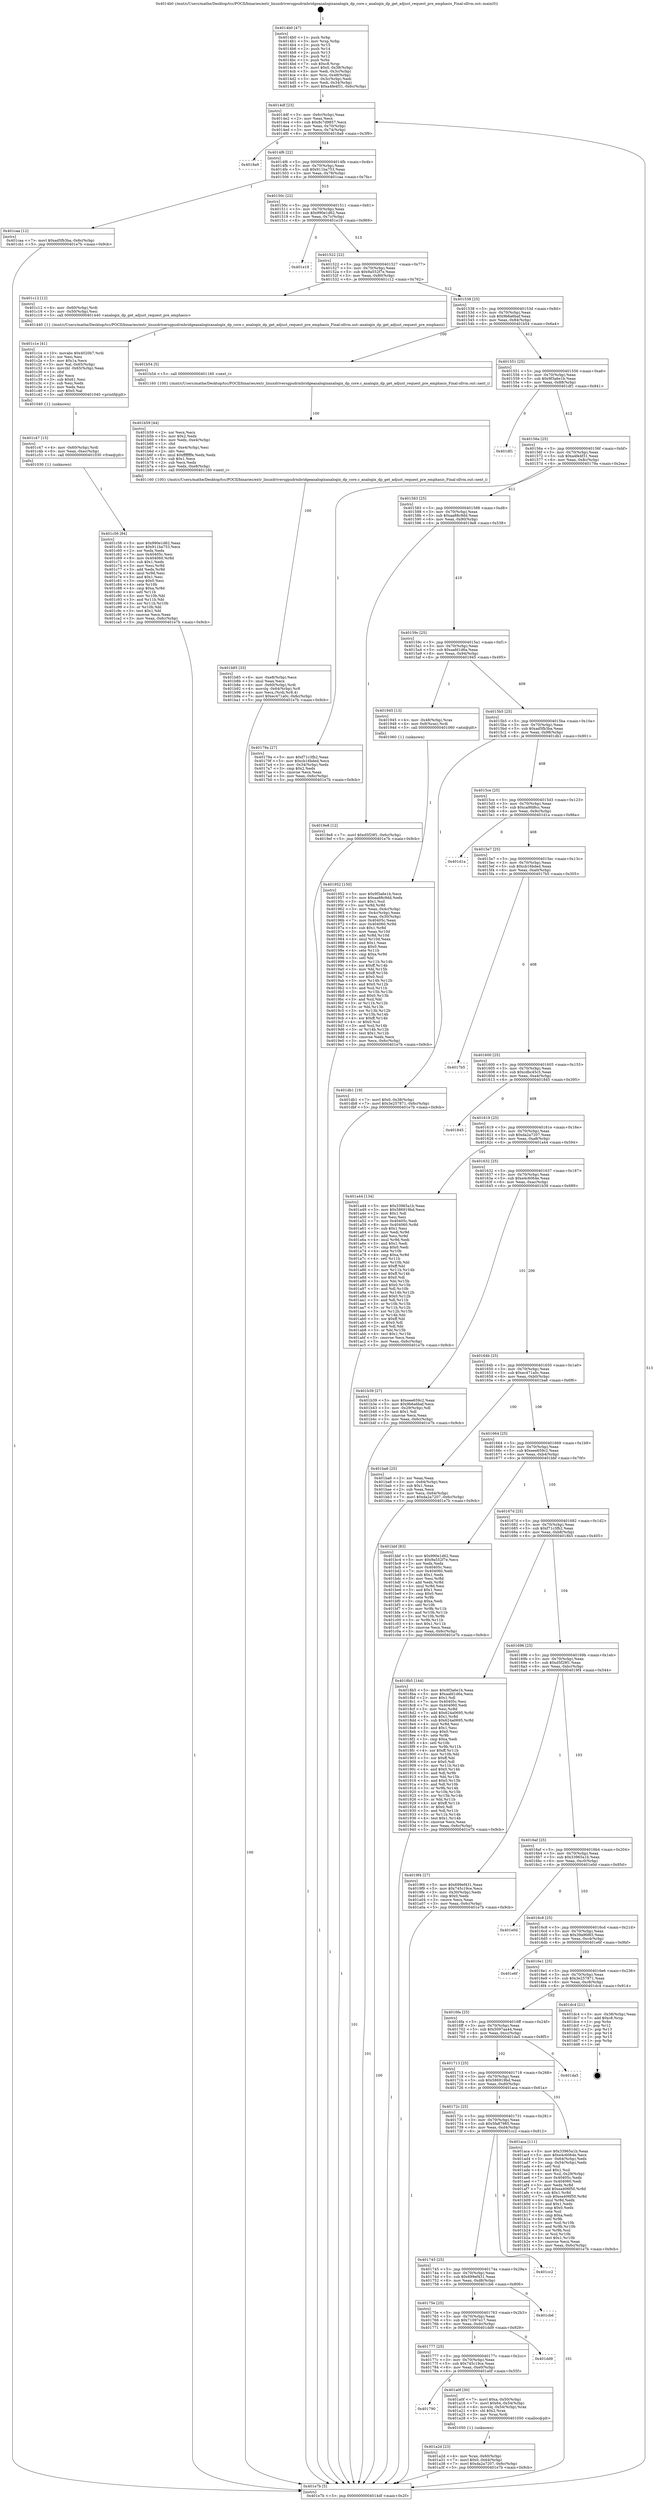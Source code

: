 digraph "0x4014b0" {
  label = "0x4014b0 (/mnt/c/Users/mathe/Desktop/tcc/POCII/binaries/extr_linuxdriversgpudrmbridgeanalogixanalogix_dp_core.c_analogix_dp_get_adjust_request_pre_emphasis_Final-ollvm.out::main(0))"
  labelloc = "t"
  node[shape=record]

  Entry [label="",width=0.3,height=0.3,shape=circle,fillcolor=black,style=filled]
  "0x4014df" [label="{
     0x4014df [23]\l
     | [instrs]\l
     &nbsp;&nbsp;0x4014df \<+3\>: mov -0x6c(%rbp),%eax\l
     &nbsp;&nbsp;0x4014e2 \<+2\>: mov %eax,%ecx\l
     &nbsp;&nbsp;0x4014e4 \<+6\>: sub $0x8c7d9857,%ecx\l
     &nbsp;&nbsp;0x4014ea \<+3\>: mov %eax,-0x70(%rbp)\l
     &nbsp;&nbsp;0x4014ed \<+3\>: mov %ecx,-0x74(%rbp)\l
     &nbsp;&nbsp;0x4014f0 \<+6\>: je 00000000004018a9 \<main+0x3f9\>\l
  }"]
  "0x4018a9" [label="{
     0x4018a9\l
  }", style=dashed]
  "0x4014f6" [label="{
     0x4014f6 [22]\l
     | [instrs]\l
     &nbsp;&nbsp;0x4014f6 \<+5\>: jmp 00000000004014fb \<main+0x4b\>\l
     &nbsp;&nbsp;0x4014fb \<+3\>: mov -0x70(%rbp),%eax\l
     &nbsp;&nbsp;0x4014fe \<+5\>: sub $0x911ba753,%eax\l
     &nbsp;&nbsp;0x401503 \<+3\>: mov %eax,-0x78(%rbp)\l
     &nbsp;&nbsp;0x401506 \<+6\>: je 0000000000401caa \<main+0x7fa\>\l
  }"]
  Exit [label="",width=0.3,height=0.3,shape=circle,fillcolor=black,style=filled,peripheries=2]
  "0x401caa" [label="{
     0x401caa [12]\l
     | [instrs]\l
     &nbsp;&nbsp;0x401caa \<+7\>: movl $0xad5fb3ba,-0x6c(%rbp)\l
     &nbsp;&nbsp;0x401cb1 \<+5\>: jmp 0000000000401e7b \<main+0x9cb\>\l
  }"]
  "0x40150c" [label="{
     0x40150c [22]\l
     | [instrs]\l
     &nbsp;&nbsp;0x40150c \<+5\>: jmp 0000000000401511 \<main+0x61\>\l
     &nbsp;&nbsp;0x401511 \<+3\>: mov -0x70(%rbp),%eax\l
     &nbsp;&nbsp;0x401514 \<+5\>: sub $0x990e1d62,%eax\l
     &nbsp;&nbsp;0x401519 \<+3\>: mov %eax,-0x7c(%rbp)\l
     &nbsp;&nbsp;0x40151c \<+6\>: je 0000000000401e19 \<main+0x969\>\l
  }"]
  "0x401c56" [label="{
     0x401c56 [84]\l
     | [instrs]\l
     &nbsp;&nbsp;0x401c56 \<+5\>: mov $0x990e1d62,%eax\l
     &nbsp;&nbsp;0x401c5b \<+5\>: mov $0x911ba753,%ecx\l
     &nbsp;&nbsp;0x401c60 \<+2\>: xor %edx,%edx\l
     &nbsp;&nbsp;0x401c62 \<+7\>: mov 0x40405c,%esi\l
     &nbsp;&nbsp;0x401c69 \<+8\>: mov 0x404060,%r8d\l
     &nbsp;&nbsp;0x401c71 \<+3\>: sub $0x1,%edx\l
     &nbsp;&nbsp;0x401c74 \<+3\>: mov %esi,%r9d\l
     &nbsp;&nbsp;0x401c77 \<+3\>: add %edx,%r9d\l
     &nbsp;&nbsp;0x401c7a \<+4\>: imul %r9d,%esi\l
     &nbsp;&nbsp;0x401c7e \<+3\>: and $0x1,%esi\l
     &nbsp;&nbsp;0x401c81 \<+3\>: cmp $0x0,%esi\l
     &nbsp;&nbsp;0x401c84 \<+4\>: sete %r10b\l
     &nbsp;&nbsp;0x401c88 \<+4\>: cmp $0xa,%r8d\l
     &nbsp;&nbsp;0x401c8c \<+4\>: setl %r11b\l
     &nbsp;&nbsp;0x401c90 \<+3\>: mov %r10b,%bl\l
     &nbsp;&nbsp;0x401c93 \<+3\>: and %r11b,%bl\l
     &nbsp;&nbsp;0x401c96 \<+3\>: xor %r11b,%r10b\l
     &nbsp;&nbsp;0x401c99 \<+3\>: or %r10b,%bl\l
     &nbsp;&nbsp;0x401c9c \<+3\>: test $0x1,%bl\l
     &nbsp;&nbsp;0x401c9f \<+3\>: cmovne %ecx,%eax\l
     &nbsp;&nbsp;0x401ca2 \<+3\>: mov %eax,-0x6c(%rbp)\l
     &nbsp;&nbsp;0x401ca5 \<+5\>: jmp 0000000000401e7b \<main+0x9cb\>\l
  }"]
  "0x401e19" [label="{
     0x401e19\l
  }", style=dashed]
  "0x401522" [label="{
     0x401522 [22]\l
     | [instrs]\l
     &nbsp;&nbsp;0x401522 \<+5\>: jmp 0000000000401527 \<main+0x77\>\l
     &nbsp;&nbsp;0x401527 \<+3\>: mov -0x70(%rbp),%eax\l
     &nbsp;&nbsp;0x40152a \<+5\>: sub $0x9a552f7e,%eax\l
     &nbsp;&nbsp;0x40152f \<+3\>: mov %eax,-0x80(%rbp)\l
     &nbsp;&nbsp;0x401532 \<+6\>: je 0000000000401c12 \<main+0x762\>\l
  }"]
  "0x401c47" [label="{
     0x401c47 [15]\l
     | [instrs]\l
     &nbsp;&nbsp;0x401c47 \<+4\>: mov -0x60(%rbp),%rdi\l
     &nbsp;&nbsp;0x401c4b \<+6\>: mov %eax,-0xec(%rbp)\l
     &nbsp;&nbsp;0x401c51 \<+5\>: call 0000000000401030 \<free@plt\>\l
     | [calls]\l
     &nbsp;&nbsp;0x401030 \{1\} (unknown)\l
  }"]
  "0x401c12" [label="{
     0x401c12 [12]\l
     | [instrs]\l
     &nbsp;&nbsp;0x401c12 \<+4\>: mov -0x60(%rbp),%rdi\l
     &nbsp;&nbsp;0x401c16 \<+3\>: mov -0x50(%rbp),%esi\l
     &nbsp;&nbsp;0x401c19 \<+5\>: call 0000000000401440 \<analogix_dp_get_adjust_request_pre_emphasis\>\l
     | [calls]\l
     &nbsp;&nbsp;0x401440 \{1\} (/mnt/c/Users/mathe/Desktop/tcc/POCII/binaries/extr_linuxdriversgpudrmbridgeanalogixanalogix_dp_core.c_analogix_dp_get_adjust_request_pre_emphasis_Final-ollvm.out::analogix_dp_get_adjust_request_pre_emphasis)\l
  }"]
  "0x401538" [label="{
     0x401538 [25]\l
     | [instrs]\l
     &nbsp;&nbsp;0x401538 \<+5\>: jmp 000000000040153d \<main+0x8d\>\l
     &nbsp;&nbsp;0x40153d \<+3\>: mov -0x70(%rbp),%eax\l
     &nbsp;&nbsp;0x401540 \<+5\>: sub $0x9b6a6baf,%eax\l
     &nbsp;&nbsp;0x401545 \<+6\>: mov %eax,-0x84(%rbp)\l
     &nbsp;&nbsp;0x40154b \<+6\>: je 0000000000401b54 \<main+0x6a4\>\l
  }"]
  "0x401c1e" [label="{
     0x401c1e [41]\l
     | [instrs]\l
     &nbsp;&nbsp;0x401c1e \<+10\>: movabs $0x4020b7,%rdi\l
     &nbsp;&nbsp;0x401c28 \<+2\>: xor %esi,%esi\l
     &nbsp;&nbsp;0x401c2a \<+5\>: mov $0x1a,%ecx\l
     &nbsp;&nbsp;0x401c2f \<+3\>: mov %al,-0x65(%rbp)\l
     &nbsp;&nbsp;0x401c32 \<+4\>: movzbl -0x65(%rbp),%eax\l
     &nbsp;&nbsp;0x401c36 \<+1\>: cltd\l
     &nbsp;&nbsp;0x401c37 \<+2\>: idiv %ecx\l
     &nbsp;&nbsp;0x401c39 \<+3\>: sub $0x61,%esi\l
     &nbsp;&nbsp;0x401c3c \<+2\>: sub %esi,%edx\l
     &nbsp;&nbsp;0x401c3e \<+2\>: mov %edx,%esi\l
     &nbsp;&nbsp;0x401c40 \<+2\>: mov $0x0,%al\l
     &nbsp;&nbsp;0x401c42 \<+5\>: call 0000000000401040 \<printf@plt\>\l
     | [calls]\l
     &nbsp;&nbsp;0x401040 \{1\} (unknown)\l
  }"]
  "0x401b54" [label="{
     0x401b54 [5]\l
     | [instrs]\l
     &nbsp;&nbsp;0x401b54 \<+5\>: call 0000000000401160 \<next_i\>\l
     | [calls]\l
     &nbsp;&nbsp;0x401160 \{100\} (/mnt/c/Users/mathe/Desktop/tcc/POCII/binaries/extr_linuxdriversgpudrmbridgeanalogixanalogix_dp_core.c_analogix_dp_get_adjust_request_pre_emphasis_Final-ollvm.out::next_i)\l
  }"]
  "0x401551" [label="{
     0x401551 [25]\l
     | [instrs]\l
     &nbsp;&nbsp;0x401551 \<+5\>: jmp 0000000000401556 \<main+0xa6\>\l
     &nbsp;&nbsp;0x401556 \<+3\>: mov -0x70(%rbp),%eax\l
     &nbsp;&nbsp;0x401559 \<+5\>: sub $0x9f3a6e1b,%eax\l
     &nbsp;&nbsp;0x40155e \<+6\>: mov %eax,-0x88(%rbp)\l
     &nbsp;&nbsp;0x401564 \<+6\>: je 0000000000401df1 \<main+0x941\>\l
  }"]
  "0x401b85" [label="{
     0x401b85 [33]\l
     | [instrs]\l
     &nbsp;&nbsp;0x401b85 \<+6\>: mov -0xe8(%rbp),%ecx\l
     &nbsp;&nbsp;0x401b8b \<+3\>: imul %eax,%ecx\l
     &nbsp;&nbsp;0x401b8e \<+4\>: mov -0x60(%rbp),%rdi\l
     &nbsp;&nbsp;0x401b92 \<+4\>: movslq -0x64(%rbp),%r8\l
     &nbsp;&nbsp;0x401b96 \<+4\>: mov %ecx,(%rdi,%r8,4)\l
     &nbsp;&nbsp;0x401b9a \<+7\>: movl $0xec471a0c,-0x6c(%rbp)\l
     &nbsp;&nbsp;0x401ba1 \<+5\>: jmp 0000000000401e7b \<main+0x9cb\>\l
  }"]
  "0x401df1" [label="{
     0x401df1\l
  }", style=dashed]
  "0x40156a" [label="{
     0x40156a [25]\l
     | [instrs]\l
     &nbsp;&nbsp;0x40156a \<+5\>: jmp 000000000040156f \<main+0xbf\>\l
     &nbsp;&nbsp;0x40156f \<+3\>: mov -0x70(%rbp),%eax\l
     &nbsp;&nbsp;0x401572 \<+5\>: sub $0xa4fe4f31,%eax\l
     &nbsp;&nbsp;0x401577 \<+6\>: mov %eax,-0x8c(%rbp)\l
     &nbsp;&nbsp;0x40157d \<+6\>: je 000000000040179a \<main+0x2ea\>\l
  }"]
  "0x401b59" [label="{
     0x401b59 [44]\l
     | [instrs]\l
     &nbsp;&nbsp;0x401b59 \<+2\>: xor %ecx,%ecx\l
     &nbsp;&nbsp;0x401b5b \<+5\>: mov $0x2,%edx\l
     &nbsp;&nbsp;0x401b60 \<+6\>: mov %edx,-0xe4(%rbp)\l
     &nbsp;&nbsp;0x401b66 \<+1\>: cltd\l
     &nbsp;&nbsp;0x401b67 \<+6\>: mov -0xe4(%rbp),%esi\l
     &nbsp;&nbsp;0x401b6d \<+2\>: idiv %esi\l
     &nbsp;&nbsp;0x401b6f \<+6\>: imul $0xfffffffe,%edx,%edx\l
     &nbsp;&nbsp;0x401b75 \<+3\>: sub $0x1,%ecx\l
     &nbsp;&nbsp;0x401b78 \<+2\>: sub %ecx,%edx\l
     &nbsp;&nbsp;0x401b7a \<+6\>: mov %edx,-0xe8(%rbp)\l
     &nbsp;&nbsp;0x401b80 \<+5\>: call 0000000000401160 \<next_i\>\l
     | [calls]\l
     &nbsp;&nbsp;0x401160 \{100\} (/mnt/c/Users/mathe/Desktop/tcc/POCII/binaries/extr_linuxdriversgpudrmbridgeanalogixanalogix_dp_core.c_analogix_dp_get_adjust_request_pre_emphasis_Final-ollvm.out::next_i)\l
  }"]
  "0x40179a" [label="{
     0x40179a [27]\l
     | [instrs]\l
     &nbsp;&nbsp;0x40179a \<+5\>: mov $0xf71c3fb2,%eax\l
     &nbsp;&nbsp;0x40179f \<+5\>: mov $0xcb16bded,%ecx\l
     &nbsp;&nbsp;0x4017a4 \<+3\>: mov -0x34(%rbp),%edx\l
     &nbsp;&nbsp;0x4017a7 \<+3\>: cmp $0x2,%edx\l
     &nbsp;&nbsp;0x4017aa \<+3\>: cmovne %ecx,%eax\l
     &nbsp;&nbsp;0x4017ad \<+3\>: mov %eax,-0x6c(%rbp)\l
     &nbsp;&nbsp;0x4017b0 \<+5\>: jmp 0000000000401e7b \<main+0x9cb\>\l
  }"]
  "0x401583" [label="{
     0x401583 [25]\l
     | [instrs]\l
     &nbsp;&nbsp;0x401583 \<+5\>: jmp 0000000000401588 \<main+0xd8\>\l
     &nbsp;&nbsp;0x401588 \<+3\>: mov -0x70(%rbp),%eax\l
     &nbsp;&nbsp;0x40158b \<+5\>: sub $0xaa88c9dd,%eax\l
     &nbsp;&nbsp;0x401590 \<+6\>: mov %eax,-0x90(%rbp)\l
     &nbsp;&nbsp;0x401596 \<+6\>: je 00000000004019e8 \<main+0x538\>\l
  }"]
  "0x401e7b" [label="{
     0x401e7b [5]\l
     | [instrs]\l
     &nbsp;&nbsp;0x401e7b \<+5\>: jmp 00000000004014df \<main+0x2f\>\l
  }"]
  "0x4014b0" [label="{
     0x4014b0 [47]\l
     | [instrs]\l
     &nbsp;&nbsp;0x4014b0 \<+1\>: push %rbp\l
     &nbsp;&nbsp;0x4014b1 \<+3\>: mov %rsp,%rbp\l
     &nbsp;&nbsp;0x4014b4 \<+2\>: push %r15\l
     &nbsp;&nbsp;0x4014b6 \<+2\>: push %r14\l
     &nbsp;&nbsp;0x4014b8 \<+2\>: push %r13\l
     &nbsp;&nbsp;0x4014ba \<+2\>: push %r12\l
     &nbsp;&nbsp;0x4014bc \<+1\>: push %rbx\l
     &nbsp;&nbsp;0x4014bd \<+7\>: sub $0xc8,%rsp\l
     &nbsp;&nbsp;0x4014c4 \<+7\>: movl $0x0,-0x38(%rbp)\l
     &nbsp;&nbsp;0x4014cb \<+3\>: mov %edi,-0x3c(%rbp)\l
     &nbsp;&nbsp;0x4014ce \<+4\>: mov %rsi,-0x48(%rbp)\l
     &nbsp;&nbsp;0x4014d2 \<+3\>: mov -0x3c(%rbp),%edi\l
     &nbsp;&nbsp;0x4014d5 \<+3\>: mov %edi,-0x34(%rbp)\l
     &nbsp;&nbsp;0x4014d8 \<+7\>: movl $0xa4fe4f31,-0x6c(%rbp)\l
  }"]
  "0x401a2d" [label="{
     0x401a2d [23]\l
     | [instrs]\l
     &nbsp;&nbsp;0x401a2d \<+4\>: mov %rax,-0x60(%rbp)\l
     &nbsp;&nbsp;0x401a31 \<+7\>: movl $0x0,-0x64(%rbp)\l
     &nbsp;&nbsp;0x401a38 \<+7\>: movl $0xda2a7207,-0x6c(%rbp)\l
     &nbsp;&nbsp;0x401a3f \<+5\>: jmp 0000000000401e7b \<main+0x9cb\>\l
  }"]
  "0x4019e8" [label="{
     0x4019e8 [12]\l
     | [instrs]\l
     &nbsp;&nbsp;0x4019e8 \<+7\>: movl $0xd5f29f1,-0x6c(%rbp)\l
     &nbsp;&nbsp;0x4019ef \<+5\>: jmp 0000000000401e7b \<main+0x9cb\>\l
  }"]
  "0x40159c" [label="{
     0x40159c [25]\l
     | [instrs]\l
     &nbsp;&nbsp;0x40159c \<+5\>: jmp 00000000004015a1 \<main+0xf1\>\l
     &nbsp;&nbsp;0x4015a1 \<+3\>: mov -0x70(%rbp),%eax\l
     &nbsp;&nbsp;0x4015a4 \<+5\>: sub $0xaafd1d6a,%eax\l
     &nbsp;&nbsp;0x4015a9 \<+6\>: mov %eax,-0x94(%rbp)\l
     &nbsp;&nbsp;0x4015af \<+6\>: je 0000000000401945 \<main+0x495\>\l
  }"]
  "0x401790" [label="{
     0x401790\l
  }", style=dashed]
  "0x401945" [label="{
     0x401945 [13]\l
     | [instrs]\l
     &nbsp;&nbsp;0x401945 \<+4\>: mov -0x48(%rbp),%rax\l
     &nbsp;&nbsp;0x401949 \<+4\>: mov 0x8(%rax),%rdi\l
     &nbsp;&nbsp;0x40194d \<+5\>: call 0000000000401060 \<atoi@plt\>\l
     | [calls]\l
     &nbsp;&nbsp;0x401060 \{1\} (unknown)\l
  }"]
  "0x4015b5" [label="{
     0x4015b5 [25]\l
     | [instrs]\l
     &nbsp;&nbsp;0x4015b5 \<+5\>: jmp 00000000004015ba \<main+0x10a\>\l
     &nbsp;&nbsp;0x4015ba \<+3\>: mov -0x70(%rbp),%eax\l
     &nbsp;&nbsp;0x4015bd \<+5\>: sub $0xad5fb3ba,%eax\l
     &nbsp;&nbsp;0x4015c2 \<+6\>: mov %eax,-0x98(%rbp)\l
     &nbsp;&nbsp;0x4015c8 \<+6\>: je 0000000000401db1 \<main+0x901\>\l
  }"]
  "0x401a0f" [label="{
     0x401a0f [30]\l
     | [instrs]\l
     &nbsp;&nbsp;0x401a0f \<+7\>: movl $0xa,-0x50(%rbp)\l
     &nbsp;&nbsp;0x401a16 \<+7\>: movl $0x64,-0x54(%rbp)\l
     &nbsp;&nbsp;0x401a1d \<+4\>: movslq -0x54(%rbp),%rax\l
     &nbsp;&nbsp;0x401a21 \<+4\>: shl $0x2,%rax\l
     &nbsp;&nbsp;0x401a25 \<+3\>: mov %rax,%rdi\l
     &nbsp;&nbsp;0x401a28 \<+5\>: call 0000000000401050 \<malloc@plt\>\l
     | [calls]\l
     &nbsp;&nbsp;0x401050 \{1\} (unknown)\l
  }"]
  "0x401db1" [label="{
     0x401db1 [19]\l
     | [instrs]\l
     &nbsp;&nbsp;0x401db1 \<+7\>: movl $0x0,-0x38(%rbp)\l
     &nbsp;&nbsp;0x401db8 \<+7\>: movl $0x3e257871,-0x6c(%rbp)\l
     &nbsp;&nbsp;0x401dbf \<+5\>: jmp 0000000000401e7b \<main+0x9cb\>\l
  }"]
  "0x4015ce" [label="{
     0x4015ce [25]\l
     | [instrs]\l
     &nbsp;&nbsp;0x4015ce \<+5\>: jmp 00000000004015d3 \<main+0x123\>\l
     &nbsp;&nbsp;0x4015d3 \<+3\>: mov -0x70(%rbp),%eax\l
     &nbsp;&nbsp;0x4015d6 \<+5\>: sub $0xca9fd8cc,%eax\l
     &nbsp;&nbsp;0x4015db \<+6\>: mov %eax,-0x9c(%rbp)\l
     &nbsp;&nbsp;0x4015e1 \<+6\>: je 0000000000401d1a \<main+0x86a\>\l
  }"]
  "0x401777" [label="{
     0x401777 [25]\l
     | [instrs]\l
     &nbsp;&nbsp;0x401777 \<+5\>: jmp 000000000040177c \<main+0x2cc\>\l
     &nbsp;&nbsp;0x40177c \<+3\>: mov -0x70(%rbp),%eax\l
     &nbsp;&nbsp;0x40177f \<+5\>: sub $0x745c19ce,%eax\l
     &nbsp;&nbsp;0x401784 \<+6\>: mov %eax,-0xe0(%rbp)\l
     &nbsp;&nbsp;0x40178a \<+6\>: je 0000000000401a0f \<main+0x55f\>\l
  }"]
  "0x401d1a" [label="{
     0x401d1a\l
  }", style=dashed]
  "0x4015e7" [label="{
     0x4015e7 [25]\l
     | [instrs]\l
     &nbsp;&nbsp;0x4015e7 \<+5\>: jmp 00000000004015ec \<main+0x13c\>\l
     &nbsp;&nbsp;0x4015ec \<+3\>: mov -0x70(%rbp),%eax\l
     &nbsp;&nbsp;0x4015ef \<+5\>: sub $0xcb16bded,%eax\l
     &nbsp;&nbsp;0x4015f4 \<+6\>: mov %eax,-0xa0(%rbp)\l
     &nbsp;&nbsp;0x4015fa \<+6\>: je 00000000004017b5 \<main+0x305\>\l
  }"]
  "0x401dd9" [label="{
     0x401dd9\l
  }", style=dashed]
  "0x4017b5" [label="{
     0x4017b5\l
  }", style=dashed]
  "0x401600" [label="{
     0x401600 [25]\l
     | [instrs]\l
     &nbsp;&nbsp;0x401600 \<+5\>: jmp 0000000000401605 \<main+0x155\>\l
     &nbsp;&nbsp;0x401605 \<+3\>: mov -0x70(%rbp),%eax\l
     &nbsp;&nbsp;0x401608 \<+5\>: sub $0xcdbc45c5,%eax\l
     &nbsp;&nbsp;0x40160d \<+6\>: mov %eax,-0xa4(%rbp)\l
     &nbsp;&nbsp;0x401613 \<+6\>: je 0000000000401845 \<main+0x395\>\l
  }"]
  "0x40175e" [label="{
     0x40175e [25]\l
     | [instrs]\l
     &nbsp;&nbsp;0x40175e \<+5\>: jmp 0000000000401763 \<main+0x2b3\>\l
     &nbsp;&nbsp;0x401763 \<+3\>: mov -0x70(%rbp),%eax\l
     &nbsp;&nbsp;0x401766 \<+5\>: sub $0x71097e17,%eax\l
     &nbsp;&nbsp;0x40176b \<+6\>: mov %eax,-0xdc(%rbp)\l
     &nbsp;&nbsp;0x401771 \<+6\>: je 0000000000401dd9 \<main+0x929\>\l
  }"]
  "0x401845" [label="{
     0x401845\l
  }", style=dashed]
  "0x401619" [label="{
     0x401619 [25]\l
     | [instrs]\l
     &nbsp;&nbsp;0x401619 \<+5\>: jmp 000000000040161e \<main+0x16e\>\l
     &nbsp;&nbsp;0x40161e \<+3\>: mov -0x70(%rbp),%eax\l
     &nbsp;&nbsp;0x401621 \<+5\>: sub $0xda2a7207,%eax\l
     &nbsp;&nbsp;0x401626 \<+6\>: mov %eax,-0xa8(%rbp)\l
     &nbsp;&nbsp;0x40162c \<+6\>: je 0000000000401a44 \<main+0x594\>\l
  }"]
  "0x401cb6" [label="{
     0x401cb6\l
  }", style=dashed]
  "0x401a44" [label="{
     0x401a44 [134]\l
     | [instrs]\l
     &nbsp;&nbsp;0x401a44 \<+5\>: mov $0x33965a1b,%eax\l
     &nbsp;&nbsp;0x401a49 \<+5\>: mov $0x586919bd,%ecx\l
     &nbsp;&nbsp;0x401a4e \<+2\>: mov $0x1,%dl\l
     &nbsp;&nbsp;0x401a50 \<+2\>: xor %esi,%esi\l
     &nbsp;&nbsp;0x401a52 \<+7\>: mov 0x40405c,%edi\l
     &nbsp;&nbsp;0x401a59 \<+8\>: mov 0x404060,%r8d\l
     &nbsp;&nbsp;0x401a61 \<+3\>: sub $0x1,%esi\l
     &nbsp;&nbsp;0x401a64 \<+3\>: mov %edi,%r9d\l
     &nbsp;&nbsp;0x401a67 \<+3\>: add %esi,%r9d\l
     &nbsp;&nbsp;0x401a6a \<+4\>: imul %r9d,%edi\l
     &nbsp;&nbsp;0x401a6e \<+3\>: and $0x1,%edi\l
     &nbsp;&nbsp;0x401a71 \<+3\>: cmp $0x0,%edi\l
     &nbsp;&nbsp;0x401a74 \<+4\>: sete %r10b\l
     &nbsp;&nbsp;0x401a78 \<+4\>: cmp $0xa,%r8d\l
     &nbsp;&nbsp;0x401a7c \<+4\>: setl %r11b\l
     &nbsp;&nbsp;0x401a80 \<+3\>: mov %r10b,%bl\l
     &nbsp;&nbsp;0x401a83 \<+3\>: xor $0xff,%bl\l
     &nbsp;&nbsp;0x401a86 \<+3\>: mov %r11b,%r14b\l
     &nbsp;&nbsp;0x401a89 \<+4\>: xor $0xff,%r14b\l
     &nbsp;&nbsp;0x401a8d \<+3\>: xor $0x0,%dl\l
     &nbsp;&nbsp;0x401a90 \<+3\>: mov %bl,%r15b\l
     &nbsp;&nbsp;0x401a93 \<+4\>: and $0x0,%r15b\l
     &nbsp;&nbsp;0x401a97 \<+3\>: and %dl,%r10b\l
     &nbsp;&nbsp;0x401a9a \<+3\>: mov %r14b,%r12b\l
     &nbsp;&nbsp;0x401a9d \<+4\>: and $0x0,%r12b\l
     &nbsp;&nbsp;0x401aa1 \<+3\>: and %dl,%r11b\l
     &nbsp;&nbsp;0x401aa4 \<+3\>: or %r10b,%r15b\l
     &nbsp;&nbsp;0x401aa7 \<+3\>: or %r11b,%r12b\l
     &nbsp;&nbsp;0x401aaa \<+3\>: xor %r12b,%r15b\l
     &nbsp;&nbsp;0x401aad \<+3\>: or %r14b,%bl\l
     &nbsp;&nbsp;0x401ab0 \<+3\>: xor $0xff,%bl\l
     &nbsp;&nbsp;0x401ab3 \<+3\>: or $0x0,%dl\l
     &nbsp;&nbsp;0x401ab6 \<+2\>: and %dl,%bl\l
     &nbsp;&nbsp;0x401ab8 \<+3\>: or %bl,%r15b\l
     &nbsp;&nbsp;0x401abb \<+4\>: test $0x1,%r15b\l
     &nbsp;&nbsp;0x401abf \<+3\>: cmovne %ecx,%eax\l
     &nbsp;&nbsp;0x401ac2 \<+3\>: mov %eax,-0x6c(%rbp)\l
     &nbsp;&nbsp;0x401ac5 \<+5\>: jmp 0000000000401e7b \<main+0x9cb\>\l
  }"]
  "0x401632" [label="{
     0x401632 [25]\l
     | [instrs]\l
     &nbsp;&nbsp;0x401632 \<+5\>: jmp 0000000000401637 \<main+0x187\>\l
     &nbsp;&nbsp;0x401637 \<+3\>: mov -0x70(%rbp),%eax\l
     &nbsp;&nbsp;0x40163a \<+5\>: sub $0xe4c6064e,%eax\l
     &nbsp;&nbsp;0x40163f \<+6\>: mov %eax,-0xac(%rbp)\l
     &nbsp;&nbsp;0x401645 \<+6\>: je 0000000000401b39 \<main+0x689\>\l
  }"]
  "0x401745" [label="{
     0x401745 [25]\l
     | [instrs]\l
     &nbsp;&nbsp;0x401745 \<+5\>: jmp 000000000040174a \<main+0x29a\>\l
     &nbsp;&nbsp;0x40174a \<+3\>: mov -0x70(%rbp),%eax\l
     &nbsp;&nbsp;0x40174d \<+5\>: sub $0x699ef431,%eax\l
     &nbsp;&nbsp;0x401752 \<+6\>: mov %eax,-0xd8(%rbp)\l
     &nbsp;&nbsp;0x401758 \<+6\>: je 0000000000401cb6 \<main+0x806\>\l
  }"]
  "0x401b39" [label="{
     0x401b39 [27]\l
     | [instrs]\l
     &nbsp;&nbsp;0x401b39 \<+5\>: mov $0xeee659c2,%eax\l
     &nbsp;&nbsp;0x401b3e \<+5\>: mov $0x9b6a6baf,%ecx\l
     &nbsp;&nbsp;0x401b43 \<+3\>: mov -0x29(%rbp),%dl\l
     &nbsp;&nbsp;0x401b46 \<+3\>: test $0x1,%dl\l
     &nbsp;&nbsp;0x401b49 \<+3\>: cmovne %ecx,%eax\l
     &nbsp;&nbsp;0x401b4c \<+3\>: mov %eax,-0x6c(%rbp)\l
     &nbsp;&nbsp;0x401b4f \<+5\>: jmp 0000000000401e7b \<main+0x9cb\>\l
  }"]
  "0x40164b" [label="{
     0x40164b [25]\l
     | [instrs]\l
     &nbsp;&nbsp;0x40164b \<+5\>: jmp 0000000000401650 \<main+0x1a0\>\l
     &nbsp;&nbsp;0x401650 \<+3\>: mov -0x70(%rbp),%eax\l
     &nbsp;&nbsp;0x401653 \<+5\>: sub $0xec471a0c,%eax\l
     &nbsp;&nbsp;0x401658 \<+6\>: mov %eax,-0xb0(%rbp)\l
     &nbsp;&nbsp;0x40165e \<+6\>: je 0000000000401ba6 \<main+0x6f6\>\l
  }"]
  "0x401cc2" [label="{
     0x401cc2\l
  }", style=dashed]
  "0x401ba6" [label="{
     0x401ba6 [25]\l
     | [instrs]\l
     &nbsp;&nbsp;0x401ba6 \<+2\>: xor %eax,%eax\l
     &nbsp;&nbsp;0x401ba8 \<+3\>: mov -0x64(%rbp),%ecx\l
     &nbsp;&nbsp;0x401bab \<+3\>: sub $0x1,%eax\l
     &nbsp;&nbsp;0x401bae \<+2\>: sub %eax,%ecx\l
     &nbsp;&nbsp;0x401bb0 \<+3\>: mov %ecx,-0x64(%rbp)\l
     &nbsp;&nbsp;0x401bb3 \<+7\>: movl $0xda2a7207,-0x6c(%rbp)\l
     &nbsp;&nbsp;0x401bba \<+5\>: jmp 0000000000401e7b \<main+0x9cb\>\l
  }"]
  "0x401664" [label="{
     0x401664 [25]\l
     | [instrs]\l
     &nbsp;&nbsp;0x401664 \<+5\>: jmp 0000000000401669 \<main+0x1b9\>\l
     &nbsp;&nbsp;0x401669 \<+3\>: mov -0x70(%rbp),%eax\l
     &nbsp;&nbsp;0x40166c \<+5\>: sub $0xeee659c2,%eax\l
     &nbsp;&nbsp;0x401671 \<+6\>: mov %eax,-0xb4(%rbp)\l
     &nbsp;&nbsp;0x401677 \<+6\>: je 0000000000401bbf \<main+0x70f\>\l
  }"]
  "0x40172c" [label="{
     0x40172c [25]\l
     | [instrs]\l
     &nbsp;&nbsp;0x40172c \<+5\>: jmp 0000000000401731 \<main+0x281\>\l
     &nbsp;&nbsp;0x401731 \<+3\>: mov -0x70(%rbp),%eax\l
     &nbsp;&nbsp;0x401734 \<+5\>: sub $0x5fa87985,%eax\l
     &nbsp;&nbsp;0x401739 \<+6\>: mov %eax,-0xd4(%rbp)\l
     &nbsp;&nbsp;0x40173f \<+6\>: je 0000000000401cc2 \<main+0x812\>\l
  }"]
  "0x401bbf" [label="{
     0x401bbf [83]\l
     | [instrs]\l
     &nbsp;&nbsp;0x401bbf \<+5\>: mov $0x990e1d62,%eax\l
     &nbsp;&nbsp;0x401bc4 \<+5\>: mov $0x9a552f7e,%ecx\l
     &nbsp;&nbsp;0x401bc9 \<+2\>: xor %edx,%edx\l
     &nbsp;&nbsp;0x401bcb \<+7\>: mov 0x40405c,%esi\l
     &nbsp;&nbsp;0x401bd2 \<+7\>: mov 0x404060,%edi\l
     &nbsp;&nbsp;0x401bd9 \<+3\>: sub $0x1,%edx\l
     &nbsp;&nbsp;0x401bdc \<+3\>: mov %esi,%r8d\l
     &nbsp;&nbsp;0x401bdf \<+3\>: add %edx,%r8d\l
     &nbsp;&nbsp;0x401be2 \<+4\>: imul %r8d,%esi\l
     &nbsp;&nbsp;0x401be6 \<+3\>: and $0x1,%esi\l
     &nbsp;&nbsp;0x401be9 \<+3\>: cmp $0x0,%esi\l
     &nbsp;&nbsp;0x401bec \<+4\>: sete %r9b\l
     &nbsp;&nbsp;0x401bf0 \<+3\>: cmp $0xa,%edi\l
     &nbsp;&nbsp;0x401bf3 \<+4\>: setl %r10b\l
     &nbsp;&nbsp;0x401bf7 \<+3\>: mov %r9b,%r11b\l
     &nbsp;&nbsp;0x401bfa \<+3\>: and %r10b,%r11b\l
     &nbsp;&nbsp;0x401bfd \<+3\>: xor %r10b,%r9b\l
     &nbsp;&nbsp;0x401c00 \<+3\>: or %r9b,%r11b\l
     &nbsp;&nbsp;0x401c03 \<+4\>: test $0x1,%r11b\l
     &nbsp;&nbsp;0x401c07 \<+3\>: cmovne %ecx,%eax\l
     &nbsp;&nbsp;0x401c0a \<+3\>: mov %eax,-0x6c(%rbp)\l
     &nbsp;&nbsp;0x401c0d \<+5\>: jmp 0000000000401e7b \<main+0x9cb\>\l
  }"]
  "0x40167d" [label="{
     0x40167d [25]\l
     | [instrs]\l
     &nbsp;&nbsp;0x40167d \<+5\>: jmp 0000000000401682 \<main+0x1d2\>\l
     &nbsp;&nbsp;0x401682 \<+3\>: mov -0x70(%rbp),%eax\l
     &nbsp;&nbsp;0x401685 \<+5\>: sub $0xf71c3fb2,%eax\l
     &nbsp;&nbsp;0x40168a \<+6\>: mov %eax,-0xb8(%rbp)\l
     &nbsp;&nbsp;0x401690 \<+6\>: je 00000000004018b5 \<main+0x405\>\l
  }"]
  "0x401aca" [label="{
     0x401aca [111]\l
     | [instrs]\l
     &nbsp;&nbsp;0x401aca \<+5\>: mov $0x33965a1b,%eax\l
     &nbsp;&nbsp;0x401acf \<+5\>: mov $0xe4c6064e,%ecx\l
     &nbsp;&nbsp;0x401ad4 \<+3\>: mov -0x64(%rbp),%edx\l
     &nbsp;&nbsp;0x401ad7 \<+3\>: cmp -0x54(%rbp),%edx\l
     &nbsp;&nbsp;0x401ada \<+4\>: setl %sil\l
     &nbsp;&nbsp;0x401ade \<+4\>: and $0x1,%sil\l
     &nbsp;&nbsp;0x401ae2 \<+4\>: mov %sil,-0x29(%rbp)\l
     &nbsp;&nbsp;0x401ae6 \<+7\>: mov 0x40405c,%edx\l
     &nbsp;&nbsp;0x401aed \<+7\>: mov 0x404060,%edi\l
     &nbsp;&nbsp;0x401af4 \<+3\>: mov %edx,%r8d\l
     &nbsp;&nbsp;0x401af7 \<+7\>: add $0xea406f50,%r8d\l
     &nbsp;&nbsp;0x401afe \<+4\>: sub $0x1,%r8d\l
     &nbsp;&nbsp;0x401b02 \<+7\>: sub $0xea406f50,%r8d\l
     &nbsp;&nbsp;0x401b09 \<+4\>: imul %r8d,%edx\l
     &nbsp;&nbsp;0x401b0d \<+3\>: and $0x1,%edx\l
     &nbsp;&nbsp;0x401b10 \<+3\>: cmp $0x0,%edx\l
     &nbsp;&nbsp;0x401b13 \<+4\>: sete %sil\l
     &nbsp;&nbsp;0x401b17 \<+3\>: cmp $0xa,%edi\l
     &nbsp;&nbsp;0x401b1a \<+4\>: setl %r9b\l
     &nbsp;&nbsp;0x401b1e \<+3\>: mov %sil,%r10b\l
     &nbsp;&nbsp;0x401b21 \<+3\>: and %r9b,%r10b\l
     &nbsp;&nbsp;0x401b24 \<+3\>: xor %r9b,%sil\l
     &nbsp;&nbsp;0x401b27 \<+3\>: or %sil,%r10b\l
     &nbsp;&nbsp;0x401b2a \<+4\>: test $0x1,%r10b\l
     &nbsp;&nbsp;0x401b2e \<+3\>: cmovne %ecx,%eax\l
     &nbsp;&nbsp;0x401b31 \<+3\>: mov %eax,-0x6c(%rbp)\l
     &nbsp;&nbsp;0x401b34 \<+5\>: jmp 0000000000401e7b \<main+0x9cb\>\l
  }"]
  "0x4018b5" [label="{
     0x4018b5 [144]\l
     | [instrs]\l
     &nbsp;&nbsp;0x4018b5 \<+5\>: mov $0x9f3a6e1b,%eax\l
     &nbsp;&nbsp;0x4018ba \<+5\>: mov $0xaafd1d6a,%ecx\l
     &nbsp;&nbsp;0x4018bf \<+2\>: mov $0x1,%dl\l
     &nbsp;&nbsp;0x4018c1 \<+7\>: mov 0x40405c,%esi\l
     &nbsp;&nbsp;0x4018c8 \<+7\>: mov 0x404060,%edi\l
     &nbsp;&nbsp;0x4018cf \<+3\>: mov %esi,%r8d\l
     &nbsp;&nbsp;0x4018d2 \<+7\>: add $0x624a0695,%r8d\l
     &nbsp;&nbsp;0x4018d9 \<+4\>: sub $0x1,%r8d\l
     &nbsp;&nbsp;0x4018dd \<+7\>: sub $0x624a0695,%r8d\l
     &nbsp;&nbsp;0x4018e4 \<+4\>: imul %r8d,%esi\l
     &nbsp;&nbsp;0x4018e8 \<+3\>: and $0x1,%esi\l
     &nbsp;&nbsp;0x4018eb \<+3\>: cmp $0x0,%esi\l
     &nbsp;&nbsp;0x4018ee \<+4\>: sete %r9b\l
     &nbsp;&nbsp;0x4018f2 \<+3\>: cmp $0xa,%edi\l
     &nbsp;&nbsp;0x4018f5 \<+4\>: setl %r10b\l
     &nbsp;&nbsp;0x4018f9 \<+3\>: mov %r9b,%r11b\l
     &nbsp;&nbsp;0x4018fc \<+4\>: xor $0xff,%r11b\l
     &nbsp;&nbsp;0x401900 \<+3\>: mov %r10b,%bl\l
     &nbsp;&nbsp;0x401903 \<+3\>: xor $0xff,%bl\l
     &nbsp;&nbsp;0x401906 \<+3\>: xor $0x0,%dl\l
     &nbsp;&nbsp;0x401909 \<+3\>: mov %r11b,%r14b\l
     &nbsp;&nbsp;0x40190c \<+4\>: and $0x0,%r14b\l
     &nbsp;&nbsp;0x401910 \<+3\>: and %dl,%r9b\l
     &nbsp;&nbsp;0x401913 \<+3\>: mov %bl,%r15b\l
     &nbsp;&nbsp;0x401916 \<+4\>: and $0x0,%r15b\l
     &nbsp;&nbsp;0x40191a \<+3\>: and %dl,%r10b\l
     &nbsp;&nbsp;0x40191d \<+3\>: or %r9b,%r14b\l
     &nbsp;&nbsp;0x401920 \<+3\>: or %r10b,%r15b\l
     &nbsp;&nbsp;0x401923 \<+3\>: xor %r15b,%r14b\l
     &nbsp;&nbsp;0x401926 \<+3\>: or %bl,%r11b\l
     &nbsp;&nbsp;0x401929 \<+4\>: xor $0xff,%r11b\l
     &nbsp;&nbsp;0x40192d \<+3\>: or $0x0,%dl\l
     &nbsp;&nbsp;0x401930 \<+3\>: and %dl,%r11b\l
     &nbsp;&nbsp;0x401933 \<+3\>: or %r11b,%r14b\l
     &nbsp;&nbsp;0x401936 \<+4\>: test $0x1,%r14b\l
     &nbsp;&nbsp;0x40193a \<+3\>: cmovne %ecx,%eax\l
     &nbsp;&nbsp;0x40193d \<+3\>: mov %eax,-0x6c(%rbp)\l
     &nbsp;&nbsp;0x401940 \<+5\>: jmp 0000000000401e7b \<main+0x9cb\>\l
  }"]
  "0x401696" [label="{
     0x401696 [25]\l
     | [instrs]\l
     &nbsp;&nbsp;0x401696 \<+5\>: jmp 000000000040169b \<main+0x1eb\>\l
     &nbsp;&nbsp;0x40169b \<+3\>: mov -0x70(%rbp),%eax\l
     &nbsp;&nbsp;0x40169e \<+5\>: sub $0xd5f29f1,%eax\l
     &nbsp;&nbsp;0x4016a3 \<+6\>: mov %eax,-0xbc(%rbp)\l
     &nbsp;&nbsp;0x4016a9 \<+6\>: je 00000000004019f4 \<main+0x544\>\l
  }"]
  "0x401952" [label="{
     0x401952 [150]\l
     | [instrs]\l
     &nbsp;&nbsp;0x401952 \<+5\>: mov $0x9f3a6e1b,%ecx\l
     &nbsp;&nbsp;0x401957 \<+5\>: mov $0xaa88c9dd,%edx\l
     &nbsp;&nbsp;0x40195c \<+3\>: mov $0x1,%sil\l
     &nbsp;&nbsp;0x40195f \<+3\>: xor %r8d,%r8d\l
     &nbsp;&nbsp;0x401962 \<+3\>: mov %eax,-0x4c(%rbp)\l
     &nbsp;&nbsp;0x401965 \<+3\>: mov -0x4c(%rbp),%eax\l
     &nbsp;&nbsp;0x401968 \<+3\>: mov %eax,-0x30(%rbp)\l
     &nbsp;&nbsp;0x40196b \<+7\>: mov 0x40405c,%eax\l
     &nbsp;&nbsp;0x401972 \<+8\>: mov 0x404060,%r9d\l
     &nbsp;&nbsp;0x40197a \<+4\>: sub $0x1,%r8d\l
     &nbsp;&nbsp;0x40197e \<+3\>: mov %eax,%r10d\l
     &nbsp;&nbsp;0x401981 \<+3\>: add %r8d,%r10d\l
     &nbsp;&nbsp;0x401984 \<+4\>: imul %r10d,%eax\l
     &nbsp;&nbsp;0x401988 \<+3\>: and $0x1,%eax\l
     &nbsp;&nbsp;0x40198b \<+3\>: cmp $0x0,%eax\l
     &nbsp;&nbsp;0x40198e \<+4\>: sete %r11b\l
     &nbsp;&nbsp;0x401992 \<+4\>: cmp $0xa,%r9d\l
     &nbsp;&nbsp;0x401996 \<+3\>: setl %bl\l
     &nbsp;&nbsp;0x401999 \<+3\>: mov %r11b,%r14b\l
     &nbsp;&nbsp;0x40199c \<+4\>: xor $0xff,%r14b\l
     &nbsp;&nbsp;0x4019a0 \<+3\>: mov %bl,%r15b\l
     &nbsp;&nbsp;0x4019a3 \<+4\>: xor $0xff,%r15b\l
     &nbsp;&nbsp;0x4019a7 \<+4\>: xor $0x0,%sil\l
     &nbsp;&nbsp;0x4019ab \<+3\>: mov %r14b,%r12b\l
     &nbsp;&nbsp;0x4019ae \<+4\>: and $0x0,%r12b\l
     &nbsp;&nbsp;0x4019b2 \<+3\>: and %sil,%r11b\l
     &nbsp;&nbsp;0x4019b5 \<+3\>: mov %r15b,%r13b\l
     &nbsp;&nbsp;0x4019b8 \<+4\>: and $0x0,%r13b\l
     &nbsp;&nbsp;0x4019bc \<+3\>: and %sil,%bl\l
     &nbsp;&nbsp;0x4019bf \<+3\>: or %r11b,%r12b\l
     &nbsp;&nbsp;0x4019c2 \<+3\>: or %bl,%r13b\l
     &nbsp;&nbsp;0x4019c5 \<+3\>: xor %r13b,%r12b\l
     &nbsp;&nbsp;0x4019c8 \<+3\>: or %r15b,%r14b\l
     &nbsp;&nbsp;0x4019cb \<+4\>: xor $0xff,%r14b\l
     &nbsp;&nbsp;0x4019cf \<+4\>: or $0x0,%sil\l
     &nbsp;&nbsp;0x4019d3 \<+3\>: and %sil,%r14b\l
     &nbsp;&nbsp;0x4019d6 \<+3\>: or %r14b,%r12b\l
     &nbsp;&nbsp;0x4019d9 \<+4\>: test $0x1,%r12b\l
     &nbsp;&nbsp;0x4019dd \<+3\>: cmovne %edx,%ecx\l
     &nbsp;&nbsp;0x4019e0 \<+3\>: mov %ecx,-0x6c(%rbp)\l
     &nbsp;&nbsp;0x4019e3 \<+5\>: jmp 0000000000401e7b \<main+0x9cb\>\l
  }"]
  "0x401713" [label="{
     0x401713 [25]\l
     | [instrs]\l
     &nbsp;&nbsp;0x401713 \<+5\>: jmp 0000000000401718 \<main+0x268\>\l
     &nbsp;&nbsp;0x401718 \<+3\>: mov -0x70(%rbp),%eax\l
     &nbsp;&nbsp;0x40171b \<+5\>: sub $0x586919bd,%eax\l
     &nbsp;&nbsp;0x401720 \<+6\>: mov %eax,-0xd0(%rbp)\l
     &nbsp;&nbsp;0x401726 \<+6\>: je 0000000000401aca \<main+0x61a\>\l
  }"]
  "0x4019f4" [label="{
     0x4019f4 [27]\l
     | [instrs]\l
     &nbsp;&nbsp;0x4019f4 \<+5\>: mov $0x699ef431,%eax\l
     &nbsp;&nbsp;0x4019f9 \<+5\>: mov $0x745c19ce,%ecx\l
     &nbsp;&nbsp;0x4019fe \<+3\>: mov -0x30(%rbp),%edx\l
     &nbsp;&nbsp;0x401a01 \<+3\>: cmp $0x0,%edx\l
     &nbsp;&nbsp;0x401a04 \<+3\>: cmove %ecx,%eax\l
     &nbsp;&nbsp;0x401a07 \<+3\>: mov %eax,-0x6c(%rbp)\l
     &nbsp;&nbsp;0x401a0a \<+5\>: jmp 0000000000401e7b \<main+0x9cb\>\l
  }"]
  "0x4016af" [label="{
     0x4016af [25]\l
     | [instrs]\l
     &nbsp;&nbsp;0x4016af \<+5\>: jmp 00000000004016b4 \<main+0x204\>\l
     &nbsp;&nbsp;0x4016b4 \<+3\>: mov -0x70(%rbp),%eax\l
     &nbsp;&nbsp;0x4016b7 \<+5\>: sub $0x33965a1b,%eax\l
     &nbsp;&nbsp;0x4016bc \<+6\>: mov %eax,-0xc0(%rbp)\l
     &nbsp;&nbsp;0x4016c2 \<+6\>: je 0000000000401e0d \<main+0x95d\>\l
  }"]
  "0x401da5" [label="{
     0x401da5\l
  }", style=dashed]
  "0x401e0d" [label="{
     0x401e0d\l
  }", style=dashed]
  "0x4016c8" [label="{
     0x4016c8 [25]\l
     | [instrs]\l
     &nbsp;&nbsp;0x4016c8 \<+5\>: jmp 00000000004016cd \<main+0x21d\>\l
     &nbsp;&nbsp;0x4016cd \<+3\>: mov -0x70(%rbp),%eax\l
     &nbsp;&nbsp;0x4016d0 \<+5\>: sub $0x39a9fd65,%eax\l
     &nbsp;&nbsp;0x4016d5 \<+6\>: mov %eax,-0xc4(%rbp)\l
     &nbsp;&nbsp;0x4016db \<+6\>: je 0000000000401e6f \<main+0x9bf\>\l
  }"]
  "0x4016fa" [label="{
     0x4016fa [25]\l
     | [instrs]\l
     &nbsp;&nbsp;0x4016fa \<+5\>: jmp 00000000004016ff \<main+0x24f\>\l
     &nbsp;&nbsp;0x4016ff \<+3\>: mov -0x70(%rbp),%eax\l
     &nbsp;&nbsp;0x401702 \<+5\>: sub $0x5097aa44,%eax\l
     &nbsp;&nbsp;0x401707 \<+6\>: mov %eax,-0xcc(%rbp)\l
     &nbsp;&nbsp;0x40170d \<+6\>: je 0000000000401da5 \<main+0x8f5\>\l
  }"]
  "0x401e6f" [label="{
     0x401e6f\l
  }", style=dashed]
  "0x4016e1" [label="{
     0x4016e1 [25]\l
     | [instrs]\l
     &nbsp;&nbsp;0x4016e1 \<+5\>: jmp 00000000004016e6 \<main+0x236\>\l
     &nbsp;&nbsp;0x4016e6 \<+3\>: mov -0x70(%rbp),%eax\l
     &nbsp;&nbsp;0x4016e9 \<+5\>: sub $0x3e257871,%eax\l
     &nbsp;&nbsp;0x4016ee \<+6\>: mov %eax,-0xc8(%rbp)\l
     &nbsp;&nbsp;0x4016f4 \<+6\>: je 0000000000401dc4 \<main+0x914\>\l
  }"]
  "0x401dc4" [label="{
     0x401dc4 [21]\l
     | [instrs]\l
     &nbsp;&nbsp;0x401dc4 \<+3\>: mov -0x38(%rbp),%eax\l
     &nbsp;&nbsp;0x401dc7 \<+7\>: add $0xc8,%rsp\l
     &nbsp;&nbsp;0x401dce \<+1\>: pop %rbx\l
     &nbsp;&nbsp;0x401dcf \<+2\>: pop %r12\l
     &nbsp;&nbsp;0x401dd1 \<+2\>: pop %r13\l
     &nbsp;&nbsp;0x401dd3 \<+2\>: pop %r14\l
     &nbsp;&nbsp;0x401dd5 \<+2\>: pop %r15\l
     &nbsp;&nbsp;0x401dd7 \<+1\>: pop %rbp\l
     &nbsp;&nbsp;0x401dd8 \<+1\>: ret\l
  }"]
  Entry -> "0x4014b0" [label=" 1"]
  "0x4014df" -> "0x4018a9" [label=" 0"]
  "0x4014df" -> "0x4014f6" [label=" 514"]
  "0x401dc4" -> Exit [label=" 1"]
  "0x4014f6" -> "0x401caa" [label=" 1"]
  "0x4014f6" -> "0x40150c" [label=" 513"]
  "0x401db1" -> "0x401e7b" [label=" 1"]
  "0x40150c" -> "0x401e19" [label=" 0"]
  "0x40150c" -> "0x401522" [label=" 513"]
  "0x401caa" -> "0x401e7b" [label=" 1"]
  "0x401522" -> "0x401c12" [label=" 1"]
  "0x401522" -> "0x401538" [label=" 512"]
  "0x401c56" -> "0x401e7b" [label=" 1"]
  "0x401538" -> "0x401b54" [label=" 100"]
  "0x401538" -> "0x401551" [label=" 412"]
  "0x401c47" -> "0x401c56" [label=" 1"]
  "0x401551" -> "0x401df1" [label=" 0"]
  "0x401551" -> "0x40156a" [label=" 412"]
  "0x401c1e" -> "0x401c47" [label=" 1"]
  "0x40156a" -> "0x40179a" [label=" 1"]
  "0x40156a" -> "0x401583" [label=" 411"]
  "0x40179a" -> "0x401e7b" [label=" 1"]
  "0x4014b0" -> "0x4014df" [label=" 1"]
  "0x401e7b" -> "0x4014df" [label=" 513"]
  "0x401c12" -> "0x401c1e" [label=" 1"]
  "0x401583" -> "0x4019e8" [label=" 1"]
  "0x401583" -> "0x40159c" [label=" 410"]
  "0x401bbf" -> "0x401e7b" [label=" 1"]
  "0x40159c" -> "0x401945" [label=" 1"]
  "0x40159c" -> "0x4015b5" [label=" 409"]
  "0x401ba6" -> "0x401e7b" [label=" 100"]
  "0x4015b5" -> "0x401db1" [label=" 1"]
  "0x4015b5" -> "0x4015ce" [label=" 408"]
  "0x401b85" -> "0x401e7b" [label=" 100"]
  "0x4015ce" -> "0x401d1a" [label=" 0"]
  "0x4015ce" -> "0x4015e7" [label=" 408"]
  "0x401b54" -> "0x401b59" [label=" 100"]
  "0x4015e7" -> "0x4017b5" [label=" 0"]
  "0x4015e7" -> "0x401600" [label=" 408"]
  "0x401b39" -> "0x401e7b" [label=" 101"]
  "0x401600" -> "0x401845" [label=" 0"]
  "0x401600" -> "0x401619" [label=" 408"]
  "0x401a44" -> "0x401e7b" [label=" 101"]
  "0x401619" -> "0x401a44" [label=" 101"]
  "0x401619" -> "0x401632" [label=" 307"]
  "0x401a2d" -> "0x401e7b" [label=" 1"]
  "0x401632" -> "0x401b39" [label=" 101"]
  "0x401632" -> "0x40164b" [label=" 206"]
  "0x401777" -> "0x401790" [label=" 0"]
  "0x40164b" -> "0x401ba6" [label=" 100"]
  "0x40164b" -> "0x401664" [label=" 106"]
  "0x401777" -> "0x401a0f" [label=" 1"]
  "0x401664" -> "0x401bbf" [label=" 1"]
  "0x401664" -> "0x40167d" [label=" 105"]
  "0x40175e" -> "0x401777" [label=" 1"]
  "0x40167d" -> "0x4018b5" [label=" 1"]
  "0x40167d" -> "0x401696" [label=" 104"]
  "0x4018b5" -> "0x401e7b" [label=" 1"]
  "0x401945" -> "0x401952" [label=" 1"]
  "0x401952" -> "0x401e7b" [label=" 1"]
  "0x4019e8" -> "0x401e7b" [label=" 1"]
  "0x40175e" -> "0x401dd9" [label=" 0"]
  "0x401696" -> "0x4019f4" [label=" 1"]
  "0x401696" -> "0x4016af" [label=" 103"]
  "0x4019f4" -> "0x401e7b" [label=" 1"]
  "0x401745" -> "0x40175e" [label=" 1"]
  "0x4016af" -> "0x401e0d" [label=" 0"]
  "0x4016af" -> "0x4016c8" [label=" 103"]
  "0x401745" -> "0x401cb6" [label=" 0"]
  "0x4016c8" -> "0x401e6f" [label=" 0"]
  "0x4016c8" -> "0x4016e1" [label=" 103"]
  "0x40172c" -> "0x401745" [label=" 1"]
  "0x4016e1" -> "0x401dc4" [label=" 1"]
  "0x4016e1" -> "0x4016fa" [label=" 102"]
  "0x401a0f" -> "0x401a2d" [label=" 1"]
  "0x4016fa" -> "0x401da5" [label=" 0"]
  "0x4016fa" -> "0x401713" [label=" 102"]
  "0x401aca" -> "0x401e7b" [label=" 101"]
  "0x401713" -> "0x401aca" [label=" 101"]
  "0x401713" -> "0x40172c" [label=" 1"]
  "0x401b59" -> "0x401b85" [label=" 100"]
  "0x40172c" -> "0x401cc2" [label=" 0"]
}
